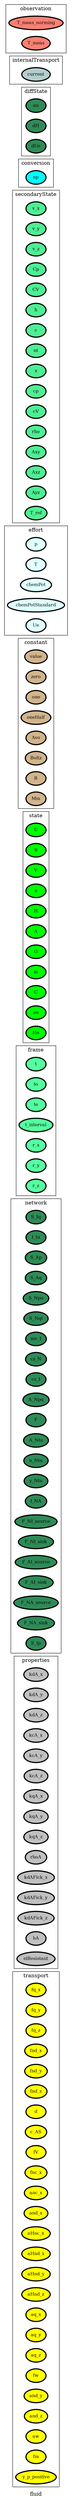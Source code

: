 digraph fluid {
label=fluid;
rankdir=LR;
subgraph cluster_fluid___transport {
label=transport;
rankdir=LR;
V_151 [fillcolor=yellow, fontsize=12, label=fq_x, penwidth=3, style=filled];
V_152 [fillcolor=yellow, fontsize=12, label=fq_y, penwidth=3, style=filled];
V_153 [fillcolor=yellow, fontsize=12, label=fq_z, penwidth=3, style=filled];
V_154 [fillcolor=yellow, fontsize=12, label=fnd_x, penwidth=3, style=filled];
V_155 [fillcolor=yellow, fontsize=12, label=fnd_y, penwidth=3, style=filled];
V_156 [fillcolor=yellow, fontsize=12, label=fnd_z, penwidth=3, style=filled];
V_157 [fillcolor=yellow, fontsize=12, label=d, penwidth=3, style=filled];
V_158 [fillcolor=yellow, fontsize=12, label=c_AS, penwidth=3, style=filled];
V_159 [fillcolor=yellow, fontsize=12, label=fV, penwidth=3, style=filled];
V_160 [fillcolor=yellow, fontsize=12, label=fnc_x, penwidth=3, style=filled];
V_194 [fillcolor=yellow, fontsize=12, label=anc_x, penwidth=3, style=filled];
V_195 [fillcolor=yellow, fontsize=12, label=and_x, penwidth=3, style=filled];
V_204 [fillcolor=yellow, fontsize=12, label=aHnc_x, penwidth=3, style=filled];
V_205 [fillcolor=yellow, fontsize=12, label=aHnd_x, penwidth=3, style=filled];
V_206 [fillcolor=yellow, fontsize=12, label=aHnd_y, penwidth=3, style=filled];
V_207 [fillcolor=yellow, fontsize=12, label=aHnd_z, penwidth=3, style=filled];
V_208 [fillcolor=yellow, fontsize=12, label=aq_x, penwidth=3, style=filled];
V_209 [fillcolor=yellow, fontsize=12, label=aq_y, penwidth=3, style=filled];
V_210 [fillcolor=yellow, fontsize=12, label=aq_z, penwidth=3, style=filled];
V_211 [fillcolor=yellow, fontsize=12, label=fw, penwidth=3, style=filled];
V_212 [fillcolor=yellow, fontsize=12, label=and_y, penwidth=3, style=filled];
V_213 [fillcolor=yellow, fontsize=12, label=and_z, penwidth=3, style=filled];
V_214 [fillcolor=yellow, fontsize=12, label=aw, penwidth=3, style=filled];
V_234 [fillcolor=yellow, fontsize=12, label=fm, penwidth=3, style=filled];
V_243 [fillcolor=yellow, fontsize=12, label=y_p_positive, penwidth=3, style=filled];
}

subgraph cluster_fluid___geometry {
label=geometry;
rankdir=LR;
}

subgraph cluster_fluid___properties {
label=properties;
rankdir=LR;
V_180 [fillcolor=grey, fontsize=12, label=kdA_x, penwidth=3, style=filled];
V_181 [fillcolor=grey, fontsize=12, label=kdA_y, penwidth=3, style=filled];
V_182 [fillcolor=grey, fontsize=12, label=kdA_z, penwidth=3, style=filled];
V_183 [fillcolor=grey, fontsize=12, label=kcA_x, penwidth=3, style=filled];
V_184 [fillcolor=grey, fontsize=12, label=kcA_y, penwidth=3, style=filled];
V_185 [fillcolor=grey, fontsize=12, label=kcA_z, penwidth=3, style=filled];
V_186 [fillcolor=grey, fontsize=12, label=kqA_x, penwidth=3, style=filled];
V_187 [fillcolor=grey, fontsize=12, label=kqA_y, penwidth=3, style=filled];
V_188 [fillcolor=grey, fontsize=12, label=kqA_z, penwidth=3, style=filled];
V_189 [fillcolor=grey, fontsize=12, label=rhoA, penwidth=3, style=filled];
V_190 [fillcolor=grey, fontsize=12, label=kdAFick_x, penwidth=3, style=filled];
V_191 [fillcolor=grey, fontsize=12, label=kdAFick_y, penwidth=3, style=filled];
V_192 [fillcolor=grey, fontsize=12, label=kdAFick_z, penwidth=3, style=filled];
V_193 [fillcolor=grey, fontsize=12, label=hA, penwidth=3, style=filled];
V_219 [fillcolor=grey, fontsize=12, label=elResistant, penwidth=3, style=filled];
}

subgraph cluster_fluid___network {
label=network;
rankdir=LR;
V_10 [fillcolor=seagreen, fontsize=12, label=S_Iq, penwidth=3, style=filled];
V_11 [fillcolor=seagreen, fontsize=12, label=I_tu, penwidth=3, style=filled];
V_12 [fillcolor=seagreen, fontsize=12, label=S_Ap, penwidth=3, style=filled];
V_13 [fillcolor=seagreen, fontsize=12, label=S_Aq, penwidth=3, style=filled];
V_14 [fillcolor=seagreen, fontsize=12, label=S_Npu, penwidth=3, style=filled];
V_15 [fillcolor=seagreen, fontsize=12, label=S_Nqt, penwidth=3, style=filled];
V_16 [fillcolor=seagreen, fontsize=12, label=mv_I, penwidth=3, style=filled];
V_17 [fillcolor=seagreen, fontsize=12, label=cz_N, penwidth=3, style=filled];
V_18 [fillcolor=seagreen, fontsize=12, label=cz_I, penwidth=3, style=filled];
V_19 [fillcolor=seagreen, fontsize=12, label=A_Npq, penwidth=3, style=filled];
V_2 [fillcolor=seagreen, fontsize=12, label=F, penwidth=3, style=filled];
V_20 [fillcolor=seagreen, fontsize=12, label=A_Ntu, penwidth=3, style=filled];
V_21 [fillcolor=seagreen, fontsize=12, label=u_Ntu, penwidth=3, style=filled];
V_22 [fillcolor=seagreen, fontsize=12, label=y_Ntu, penwidth=3, style=filled];
V_27 [fillcolor=seagreen, fontsize=12, label=I_NA, penwidth=3, style=filled];
V_3 [fillcolor=seagreen, fontsize=12, label=F_NI_source, penwidth=3, style=filled];
V_4 [fillcolor=seagreen, fontsize=12, label=F_NI_sink, penwidth=3, style=filled];
V_5 [fillcolor=seagreen, fontsize=12, label=F_AI_source, penwidth=3, style=filled];
V_6 [fillcolor=seagreen, fontsize=12, label=F_AI_sink, penwidth=3, style=filled];
V_7 [fillcolor=seagreen, fontsize=12, label=F_NA_source, penwidth=3, style=filled];
V_8 [fillcolor=seagreen, fontsize=12, label=F_NA_sink, penwidth=3, style=filled];
V_9 [fillcolor=seagreen, fontsize=12, label=S_Ip, penwidth=3, style=filled];
}

subgraph cluster_fluid___differenceOperator {
label=differenceOperator;
rankdir=LR;
}

subgraph cluster_fluid___frame {
label=frame;
rankdir=LR;
V_1 [fillcolor=seagreen1, fontsize=12, label=t, penwidth=3, style=filled];
V_105 [fillcolor=seagreen1, fontsize=12, label=to, penwidth=3, style=filled];
V_106 [fillcolor=seagreen1, fontsize=12, label=te, penwidth=3, style=filled];
V_107 [fillcolor=seagreen1, fontsize=12, label=t_interval, penwidth=3, style=filled];
V_23 [fillcolor=seagreen1, fontsize=12, label=r_x, penwidth=3, style=filled];
V_24 [fillcolor=seagreen1, fontsize=12, label=r_y, penwidth=3, style=filled];
V_25 [fillcolor=seagreen1, fontsize=12, label=r_z, penwidth=3, style=filled];
}

subgraph cluster_fluid___state {
label=state;
rankdir=LR;
V_108 [fillcolor=green, fontsize=12, label=U, penwidth=3, style=filled];
V_109 [fillcolor=green, fontsize=12, label=S, penwidth=3, style=filled];
V_110 [fillcolor=green, fontsize=12, label=V, penwidth=3, style=filled];
V_111 [fillcolor=green, fontsize=12, label=n, penwidth=3, style=filled];
V_115 [fillcolor=green, fontsize=12, label=H, penwidth=3, style=filled];
V_116 [fillcolor=green, fontsize=12, label=A, penwidth=3, style=filled];
V_117 [fillcolor=green, fontsize=12, label=G, penwidth=3, style=filled];
V_137 [fillcolor=green, fontsize=12, label=m, penwidth=3, style=filled];
V_144 [fillcolor=green, fontsize=12, label=C, penwidth=3, style=filled];
V_203 [fillcolor=green, fontsize=12, label=no, penwidth=3, style=filled];
V_216 [fillcolor=green, fontsize=12, label=Ho, penwidth=3, style=filled];
}

subgraph cluster_fluid___constant {
label=constant;
rankdir=LR;
V_101 [fillcolor=tan, fontsize=12, label=value, penwidth=3, style=filled];
V_102 [fillcolor=tan, fontsize=12, label=zero, penwidth=3, style=filled];
V_103 [fillcolor=tan, fontsize=12, label=one, penwidth=3, style=filled];
V_104 [fillcolor=tan, fontsize=12, label=oneHalf, penwidth=3, style=filled];
V_121 [fillcolor=tan, fontsize=12, label=Avo, penwidth=3, style=filled];
V_122 [fillcolor=tan, fontsize=12, label=Boltz, penwidth=3, style=filled];
V_123 [fillcolor=tan, fontsize=12, label=R, penwidth=3, style=filled];
V_132 [fillcolor=tan, fontsize=12, label=Mm, penwidth=3, style=filled];
}

subgraph cluster_fluid___effort {
label=effort;
rankdir=LR;
V_112 [fillcolor=lightcyan, fontsize=12, label=p, penwidth=3, style=filled];
V_113 [fillcolor=lightcyan, fontsize=12, label=T, penwidth=3, style=filled];
V_114 [fillcolor=lightcyan, fontsize=12, label=chemPot, penwidth=3, style=filled];
V_161 [fillcolor=lightcyan, fontsize=12, label=chemPotStandard, penwidth=3, style=filled];
V_217 [fillcolor=lightcyan, fontsize=12, label=Ue, penwidth=3, style=filled];
}

subgraph cluster_fluid___secondaryState {
label=secondaryState;
rankdir=LR;
V_118 [fillcolor=seagreen2, fontsize=12, label=v_x, penwidth=3, style=filled];
V_119 [fillcolor=seagreen2, fontsize=12, label=v_y, penwidth=3, style=filled];
V_120 [fillcolor=seagreen2, fontsize=12, label=v_z, penwidth=3, style=filled];
V_124 [fillcolor=seagreen2, fontsize=12, label=Cp, penwidth=3, style=filled];
V_125 [fillcolor=seagreen2, fontsize=12, label=CV, penwidth=3, style=filled];
V_136 [fillcolor=seagreen2, fontsize=12, label=h, penwidth=3, style=filled];
V_138 [fillcolor=seagreen2, fontsize=12, label=c, penwidth=3, style=filled];
V_139 [fillcolor=seagreen2, fontsize=12, label=nt, penwidth=3, style=filled];
V_140 [fillcolor=seagreen2, fontsize=12, label=x, penwidth=3, style=filled];
V_141 [fillcolor=seagreen2, fontsize=12, label=cp, penwidth=3, style=filled];
V_142 [fillcolor=seagreen2, fontsize=12, label=cV, penwidth=3, style=filled];
V_143 [fillcolor=seagreen2, fontsize=12, label=rho, penwidth=3, style=filled];
V_148 [fillcolor=seagreen2, fontsize=12, label=Axy, penwidth=3, style=filled];
V_149 [fillcolor=seagreen2, fontsize=12, label=Axz, penwidth=3, style=filled];
V_150 [fillcolor=seagreen2, fontsize=12, label=Ayz, penwidth=3, style=filled];
V_222 [fillcolor=seagreen2, fontsize=12, label=T_ref, penwidth=3, style=filled];
}

subgraph cluster_fluid___conversion {
label=conversion;
rankdir=LR;
V_202 [fillcolor=cyan, fontsize=12, label=np, penwidth=3, style=filled];
}

subgraph cluster_fluid___diffState {
label=diffState;
rankdir=LR;
V_196 [fillcolor=seagreen4, fontsize=12, label=an, penwidth=3, style=filled];
V_215 [fillcolor=seagreen4, fontsize=12, label=dH, penwidth=3, style=filled];
V_220 [fillcolor=seagreen4, fontsize=12, label=dUe, penwidth=3, style=filled];
}

subgraph cluster_fluid___internalTransport {
label=internalTransport;
rankdir=LR;
V_218 [fillcolor=lightcyan3, fontsize=12, label=current, penwidth=3, style=filled];
}

subgraph cluster_fluid___controlInput {
label=controlInput;
rankdir=LR;
}

subgraph cluster_fluid___observation {
label=observation;
rankdir=LR;
V_223 [fillcolor=salmon, fontsize=12, label=T_meas_norming, penwidth=3, style=filled];
V_224 [fillcolor=salmon, fontsize=12, label=T_meas, penwidth=3, style=filled];
}

}
